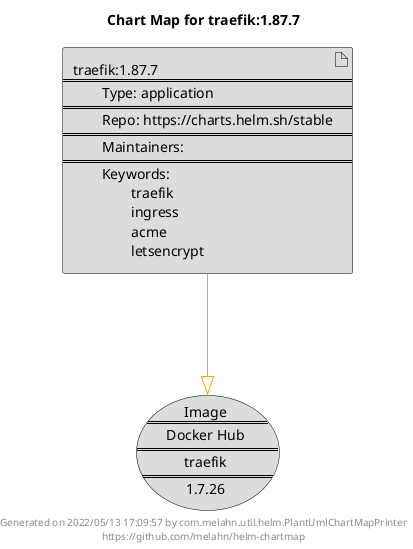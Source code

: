 @startuml
skinparam linetype ortho
skinparam backgroundColor white
skinparam usecaseBorderColor black
skinparam usecaseArrowColor LightSlateGray
skinparam artifactBorderColor black
skinparam artifactArrowColor LightSlateGray

title Chart Map for traefik:1.87.7

'There is one referenced Helm Chart
artifact "traefik:1.87.7\n====\n\tType: application\n====\n\tRepo: https://charts.helm.sh/stable\n====\n\tMaintainers: \n====\n\tKeywords: \n\t\ttraefik\n\t\tingress\n\t\tacme\n\t\tletsencrypt" as traefik_1_87_7 #Gainsboro

'There is one referenced Docker Image
usecase "Image\n====\nDocker Hub\n====\ntraefik\n====\n1.7.26" as traefik_1_7_26 #Gainsboro

'Chart Dependencies
traefik_1_87_7--[#orange]-|>traefik_1_7_26

center footer Generated on 2022/05/13 17:09:57 by com.melahn.util.helm.PlantUmlChartMapPrinter\nhttps://github.com/melahn/helm-chartmap
@enduml
